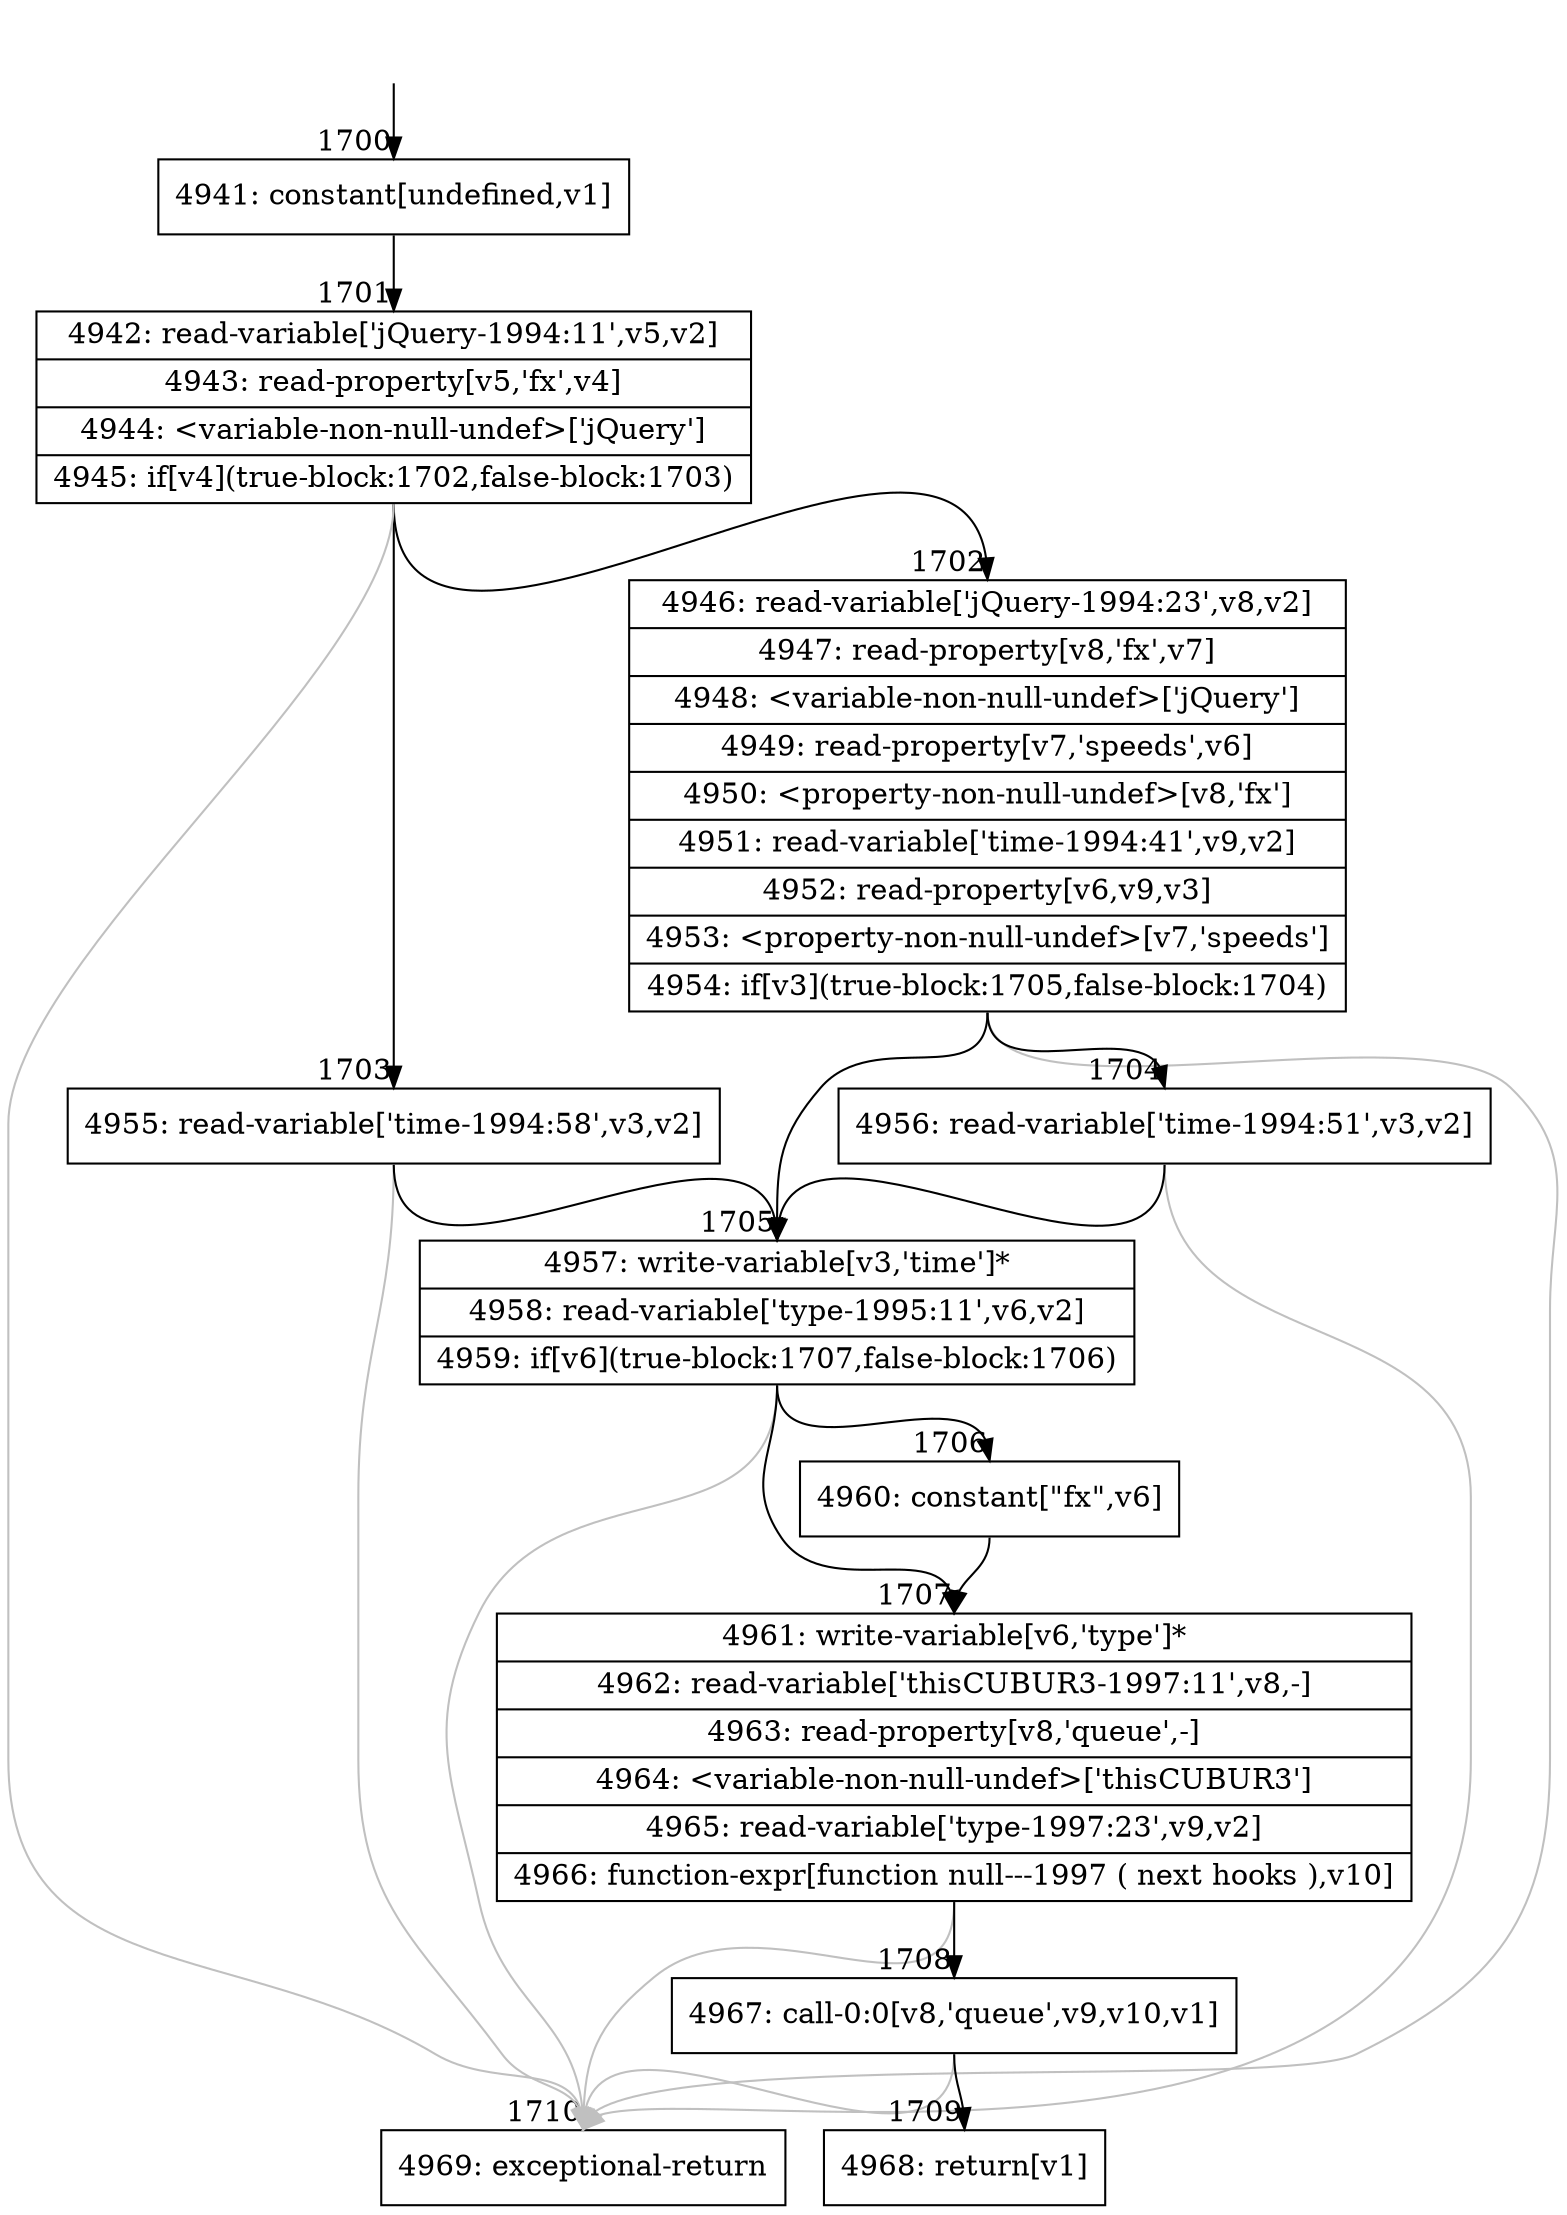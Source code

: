 digraph {
rankdir="TD"
BB_entry117[shape=none,label=""];
BB_entry117 -> BB1700 [tailport=s, headport=n, headlabel="    1700"]
BB1700 [shape=record label="{4941: constant[undefined,v1]}" ] 
BB1700 -> BB1701 [tailport=s, headport=n, headlabel="      1701"]
BB1701 [shape=record label="{4942: read-variable['jQuery-1994:11',v5,v2]|4943: read-property[v5,'fx',v4]|4944: \<variable-non-null-undef\>['jQuery']|4945: if[v4](true-block:1702,false-block:1703)}" ] 
BB1701 -> BB1702 [tailport=s, headport=n, headlabel="      1702"]
BB1701 -> BB1703 [tailport=s, headport=n, headlabel="      1703"]
BB1701 -> BB1710 [tailport=s, headport=n, color=gray, headlabel="      1710"]
BB1702 [shape=record label="{4946: read-variable['jQuery-1994:23',v8,v2]|4947: read-property[v8,'fx',v7]|4948: \<variable-non-null-undef\>['jQuery']|4949: read-property[v7,'speeds',v6]|4950: \<property-non-null-undef\>[v8,'fx']|4951: read-variable['time-1994:41',v9,v2]|4952: read-property[v6,v9,v3]|4953: \<property-non-null-undef\>[v7,'speeds']|4954: if[v3](true-block:1705,false-block:1704)}" ] 
BB1702 -> BB1705 [tailport=s, headport=n, headlabel="      1705"]
BB1702 -> BB1704 [tailport=s, headport=n, headlabel="      1704"]
BB1702 -> BB1710 [tailport=s, headport=n, color=gray]
BB1703 [shape=record label="{4955: read-variable['time-1994:58',v3,v2]}" ] 
BB1703 -> BB1705 [tailport=s, headport=n]
BB1703 -> BB1710 [tailport=s, headport=n, color=gray]
BB1704 [shape=record label="{4956: read-variable['time-1994:51',v3,v2]}" ] 
BB1704 -> BB1705 [tailport=s, headport=n]
BB1704 -> BB1710 [tailport=s, headport=n, color=gray]
BB1705 [shape=record label="{4957: write-variable[v3,'time']*|4958: read-variable['type-1995:11',v6,v2]|4959: if[v6](true-block:1707,false-block:1706)}" ] 
BB1705 -> BB1707 [tailport=s, headport=n, headlabel="      1707"]
BB1705 -> BB1706 [tailport=s, headport=n, headlabel="      1706"]
BB1705 -> BB1710 [tailport=s, headport=n, color=gray]
BB1706 [shape=record label="{4960: constant[\"fx\",v6]}" ] 
BB1706 -> BB1707 [tailport=s, headport=n]
BB1707 [shape=record label="{4961: write-variable[v6,'type']*|4962: read-variable['thisCUBUR3-1997:11',v8,-]|4963: read-property[v8,'queue',-]|4964: \<variable-non-null-undef\>['thisCUBUR3']|4965: read-variable['type-1997:23',v9,v2]|4966: function-expr[function null---1997 ( next hooks ),v10]}" ] 
BB1707 -> BB1708 [tailport=s, headport=n, headlabel="      1708"]
BB1707 -> BB1710 [tailport=s, headport=n, color=gray]
BB1708 [shape=record label="{4967: call-0:0[v8,'queue',v9,v10,v1]}" ] 
BB1708 -> BB1709 [tailport=s, headport=n, headlabel="      1709"]
BB1708 -> BB1710 [tailport=s, headport=n, color=gray]
BB1709 [shape=record label="{4968: return[v1]}" ] 
BB1710 [shape=record label="{4969: exceptional-return}" ] 
}
